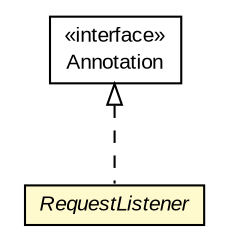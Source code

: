#!/usr/local/bin/dot
#
# Class diagram 
# Generated by UMLGraph version R5_6-24-gf6e263 (http://www.umlgraph.org/)
#

digraph G {
	edge [fontname="arial",fontsize=10,labelfontname="arial",labelfontsize=10];
	node [fontname="arial",fontsize=10,shape=plaintext];
	nodesep=0.25;
	ranksep=0.5;
	// org.gservlet.annotation.RequestListener
	c1286 [label=<<table title="org.gservlet.annotation.RequestListener" border="0" cellborder="1" cellspacing="0" cellpadding="2" port="p" bgcolor="lemonChiffon" href="./RequestListener.html">
		<tr><td><table border="0" cellspacing="0" cellpadding="1">
<tr><td align="center" balign="center"><font face="arial italic"> RequestListener </font></td></tr>
		</table></td></tr>
		</table>>, URL="./RequestListener.html", fontname="arial", fontcolor="black", fontsize=10.0];
	//org.gservlet.annotation.RequestListener implements java.lang.annotation.Annotation
	c1292:p -> c1286:p [dir=back,arrowtail=empty,style=dashed];
	// java.lang.annotation.Annotation
	c1292 [label=<<table title="java.lang.annotation.Annotation" border="0" cellborder="1" cellspacing="0" cellpadding="2" port="p" href="https://docs.oracle.com/javase/7/docs/api/java/lang/annotation/Annotation.html">
		<tr><td><table border="0" cellspacing="0" cellpadding="1">
<tr><td align="center" balign="center"> &#171;interface&#187; </td></tr>
<tr><td align="center" balign="center"> Annotation </td></tr>
		</table></td></tr>
		</table>>, URL="https://docs.oracle.com/javase/7/docs/api/java/lang/annotation/Annotation.html", fontname="arial", fontcolor="black", fontsize=10.0];
}

